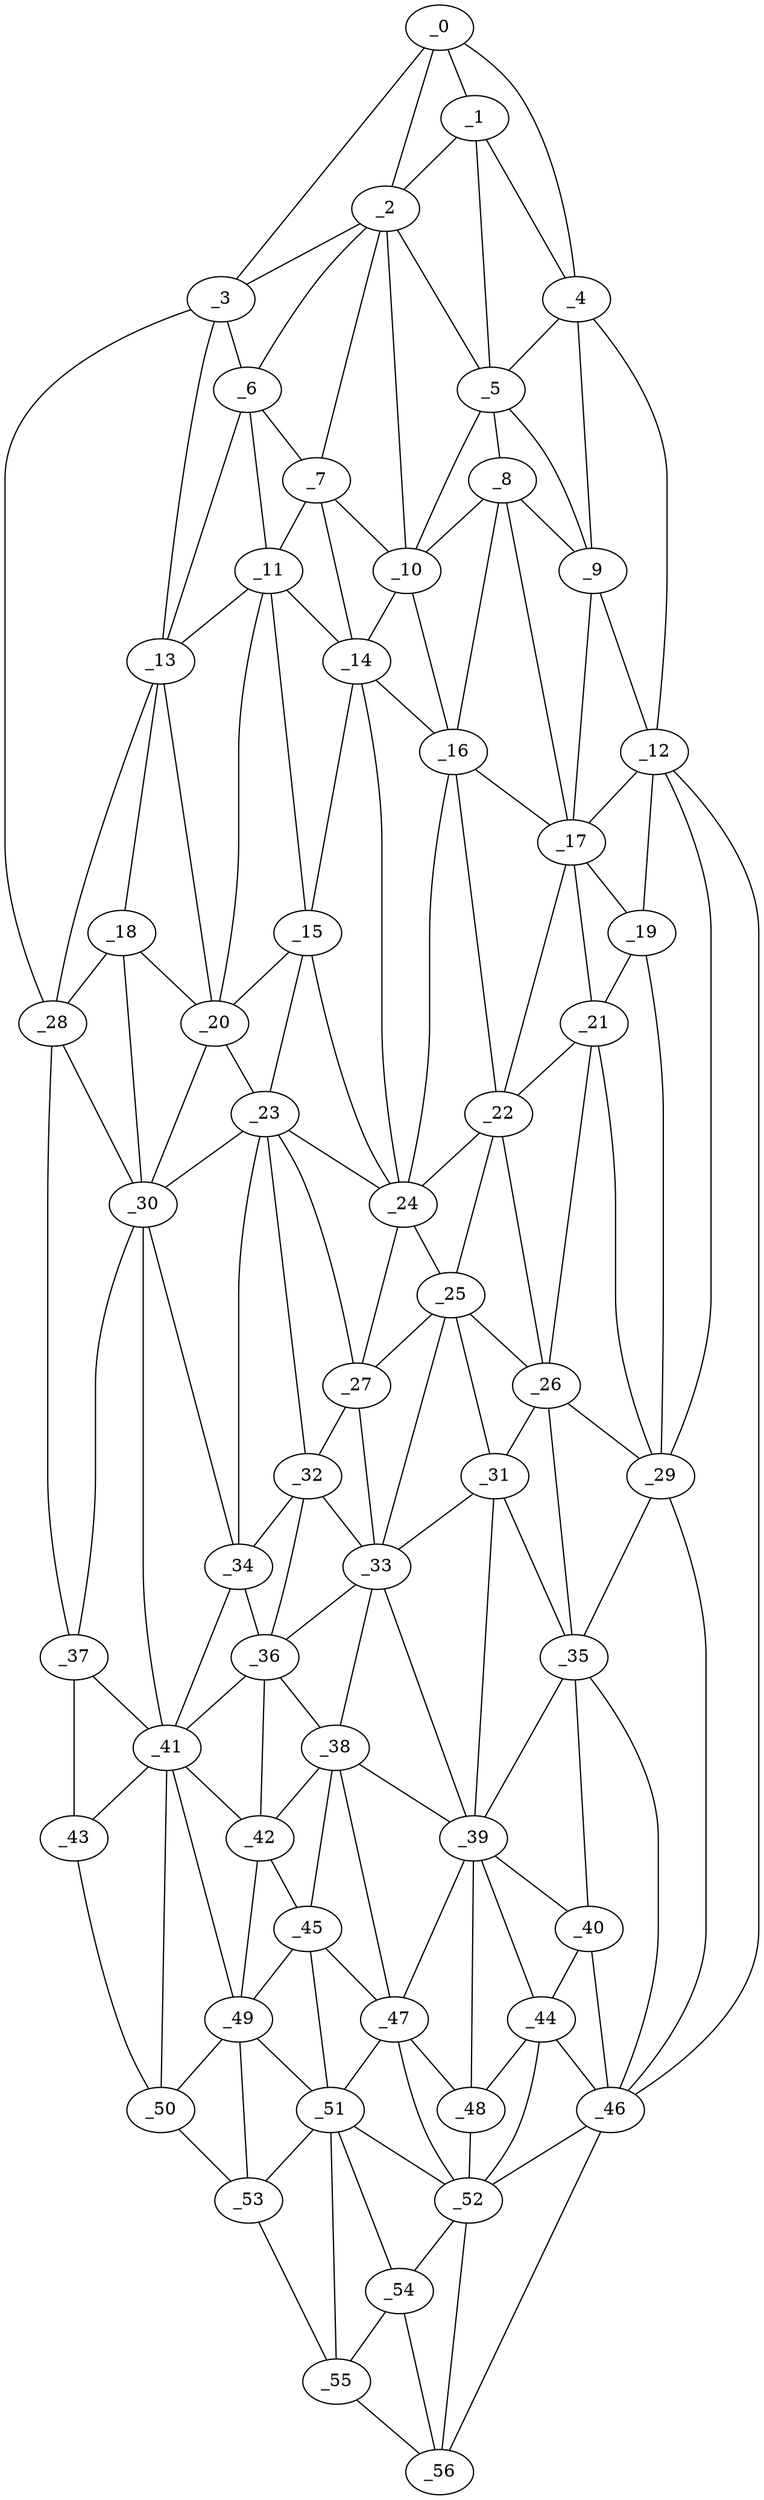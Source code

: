 graph "obj37__345.gxl" {
	_0	 [x=5,
		y=69];
	_1	 [x=18,
		y=79];
	_0 -- _1	 [valence=2];
	_2	 [x=19,
		y=68];
	_0 -- _2	 [valence=1];
	_3	 [x=21,
		y=48];
	_0 -- _3	 [valence=1];
	_4	 [x=21,
		y=90];
	_0 -- _4	 [valence=1];
	_1 -- _2	 [valence=2];
	_1 -- _4	 [valence=2];
	_5	 [x=25,
		y=82];
	_1 -- _5	 [valence=2];
	_2 -- _3	 [valence=2];
	_2 -- _5	 [valence=2];
	_6	 [x=28,
		y=56];
	_2 -- _6	 [valence=2];
	_7	 [x=33,
		y=62];
	_2 -- _7	 [valence=2];
	_10	 [x=35,
		y=76];
	_2 -- _10	 [valence=2];
	_3 -- _6	 [valence=1];
	_13	 [x=41,
		y=43];
	_3 -- _13	 [valence=2];
	_28	 [x=67,
		y=27];
	_3 -- _28	 [valence=1];
	_4 -- _5	 [valence=2];
	_9	 [x=34,
		y=90];
	_4 -- _9	 [valence=2];
	_12	 [x=40,
		y=101];
	_4 -- _12	 [valence=1];
	_8	 [x=34,
		y=84];
	_5 -- _8	 [valence=2];
	_5 -- _9	 [valence=2];
	_5 -- _10	 [valence=2];
	_6 -- _7	 [valence=2];
	_11	 [x=39,
		y=53];
	_6 -- _11	 [valence=2];
	_6 -- _13	 [valence=2];
	_7 -- _10	 [valence=2];
	_7 -- _11	 [valence=1];
	_14	 [x=42,
		y=64];
	_7 -- _14	 [valence=2];
	_8 -- _9	 [valence=2];
	_8 -- _10	 [valence=1];
	_16	 [x=45,
		y=74];
	_8 -- _16	 [valence=2];
	_17	 [x=45,
		y=89];
	_8 -- _17	 [valence=2];
	_9 -- _12	 [valence=1];
	_9 -- _17	 [valence=2];
	_10 -- _14	 [valence=1];
	_10 -- _16	 [valence=2];
	_11 -- _13	 [valence=2];
	_11 -- _14	 [valence=2];
	_15	 [x=45,
		y=59];
	_11 -- _15	 [valence=1];
	_20	 [x=54,
		y=49];
	_11 -- _20	 [valence=2];
	_12 -- _17	 [valence=1];
	_19	 [x=53,
		y=97];
	_12 -- _19	 [valence=2];
	_29	 [x=67,
		y=95];
	_12 -- _29	 [valence=1];
	_46	 [x=97,
		y=91];
	_12 -- _46	 [valence=1];
	_18	 [x=50,
		y=40];
	_13 -- _18	 [valence=2];
	_13 -- _20	 [valence=2];
	_13 -- _28	 [valence=2];
	_14 -- _15	 [valence=2];
	_14 -- _16	 [valence=2];
	_24	 [x=60,
		y=68];
	_14 -- _24	 [valence=1];
	_15 -- _20	 [valence=2];
	_23	 [x=60,
		y=59];
	_15 -- _23	 [valence=2];
	_15 -- _24	 [valence=2];
	_16 -- _17	 [valence=1];
	_22	 [x=55,
		y=82];
	_16 -- _22	 [valence=1];
	_16 -- _24	 [valence=2];
	_17 -- _19	 [valence=2];
	_21	 [x=54,
		y=88];
	_17 -- _21	 [valence=1];
	_17 -- _22	 [valence=2];
	_18 -- _20	 [valence=2];
	_18 -- _28	 [valence=2];
	_30	 [x=69,
		y=38];
	_18 -- _30	 [valence=2];
	_19 -- _21	 [valence=2];
	_19 -- _29	 [valence=2];
	_20 -- _23	 [valence=2];
	_20 -- _30	 [valence=2];
	_21 -- _22	 [valence=1];
	_26	 [x=64,
		y=81];
	_21 -- _26	 [valence=2];
	_21 -- _29	 [valence=1];
	_22 -- _24	 [valence=2];
	_25	 [x=64,
		y=77];
	_22 -- _25	 [valence=2];
	_22 -- _26	 [valence=2];
	_23 -- _24	 [valence=1];
	_27	 [x=65,
		y=64];
	_23 -- _27	 [valence=2];
	_23 -- _30	 [valence=2];
	_32	 [x=75,
		y=61];
	_23 -- _32	 [valence=2];
	_34	 [x=77,
		y=56];
	_23 -- _34	 [valence=2];
	_24 -- _25	 [valence=1];
	_24 -- _27	 [valence=2];
	_25 -- _26	 [valence=1];
	_25 -- _27	 [valence=2];
	_31	 [x=74,
		y=76];
	_25 -- _31	 [valence=2];
	_33	 [x=75,
		y=68];
	_25 -- _33	 [valence=2];
	_26 -- _29	 [valence=1];
	_26 -- _31	 [valence=2];
	_35	 [x=79,
		y=82];
	_26 -- _35	 [valence=2];
	_27 -- _32	 [valence=1];
	_27 -- _33	 [valence=2];
	_28 -- _30	 [valence=2];
	_37	 [x=88,
		y=26];
	_28 -- _37	 [valence=1];
	_29 -- _35	 [valence=1];
	_29 -- _46	 [valence=2];
	_30 -- _34	 [valence=2];
	_30 -- _37	 [valence=1];
	_41	 [x=93,
		y=52];
	_30 -- _41	 [valence=2];
	_31 -- _33	 [valence=2];
	_31 -- _35	 [valence=1];
	_39	 [x=89,
		y=77];
	_31 -- _39	 [valence=2];
	_32 -- _33	 [valence=2];
	_32 -- _34	 [valence=2];
	_36	 [x=85,
		y=60];
	_32 -- _36	 [valence=2];
	_33 -- _36	 [valence=2];
	_38	 [x=88,
		y=64];
	_33 -- _38	 [valence=1];
	_33 -- _39	 [valence=2];
	_34 -- _36	 [valence=2];
	_34 -- _41	 [valence=1];
	_35 -- _39	 [valence=2];
	_40	 [x=92,
		y=84];
	_35 -- _40	 [valence=2];
	_35 -- _46	 [valence=2];
	_36 -- _38	 [valence=2];
	_36 -- _41	 [valence=2];
	_42	 [x=95,
		y=56];
	_36 -- _42	 [valence=2];
	_37 -- _41	 [valence=2];
	_43	 [x=96,
		y=30];
	_37 -- _43	 [valence=1];
	_38 -- _39	 [valence=2];
	_38 -- _42	 [valence=2];
	_45	 [x=97,
		y=61];
	_38 -- _45	 [valence=2];
	_47	 [x=98,
		y=69];
	_38 -- _47	 [valence=1];
	_39 -- _40	 [valence=1];
	_44	 [x=96,
		y=83];
	_39 -- _44	 [valence=1];
	_39 -- _47	 [valence=2];
	_48	 [x=98,
		y=76];
	_39 -- _48	 [valence=2];
	_40 -- _44	 [valence=2];
	_40 -- _46	 [valence=1];
	_41 -- _42	 [valence=1];
	_41 -- _43	 [valence=2];
	_49	 [x=103,
		y=53];
	_41 -- _49	 [valence=2];
	_50	 [x=105,
		y=38];
	_41 -- _50	 [valence=2];
	_42 -- _45	 [valence=2];
	_42 -- _49	 [valence=2];
	_43 -- _50	 [valence=1];
	_44 -- _46	 [valence=1];
	_44 -- _48	 [valence=2];
	_52	 [x=115,
		y=75];
	_44 -- _52	 [valence=1];
	_45 -- _47	 [valence=1];
	_45 -- _49	 [valence=2];
	_51	 [x=113,
		y=57];
	_45 -- _51	 [valence=2];
	_46 -- _52	 [valence=2];
	_56	 [x=124,
		y=80];
	_46 -- _56	 [valence=1];
	_47 -- _48	 [valence=2];
	_47 -- _51	 [valence=2];
	_47 -- _52	 [valence=2];
	_48 -- _52	 [valence=2];
	_49 -- _50	 [valence=2];
	_49 -- _51	 [valence=2];
	_53	 [x=116,
		y=49];
	_49 -- _53	 [valence=2];
	_50 -- _53	 [valence=1];
	_51 -- _52	 [valence=1];
	_51 -- _53	 [valence=2];
	_54	 [x=121,
		y=70];
	_51 -- _54	 [valence=2];
	_55	 [x=122,
		y=55];
	_51 -- _55	 [valence=2];
	_52 -- _54	 [valence=2];
	_52 -- _56	 [valence=1];
	_53 -- _55	 [valence=1];
	_54 -- _55	 [valence=2];
	_54 -- _56	 [valence=2];
	_55 -- _56	 [valence=1];
}
